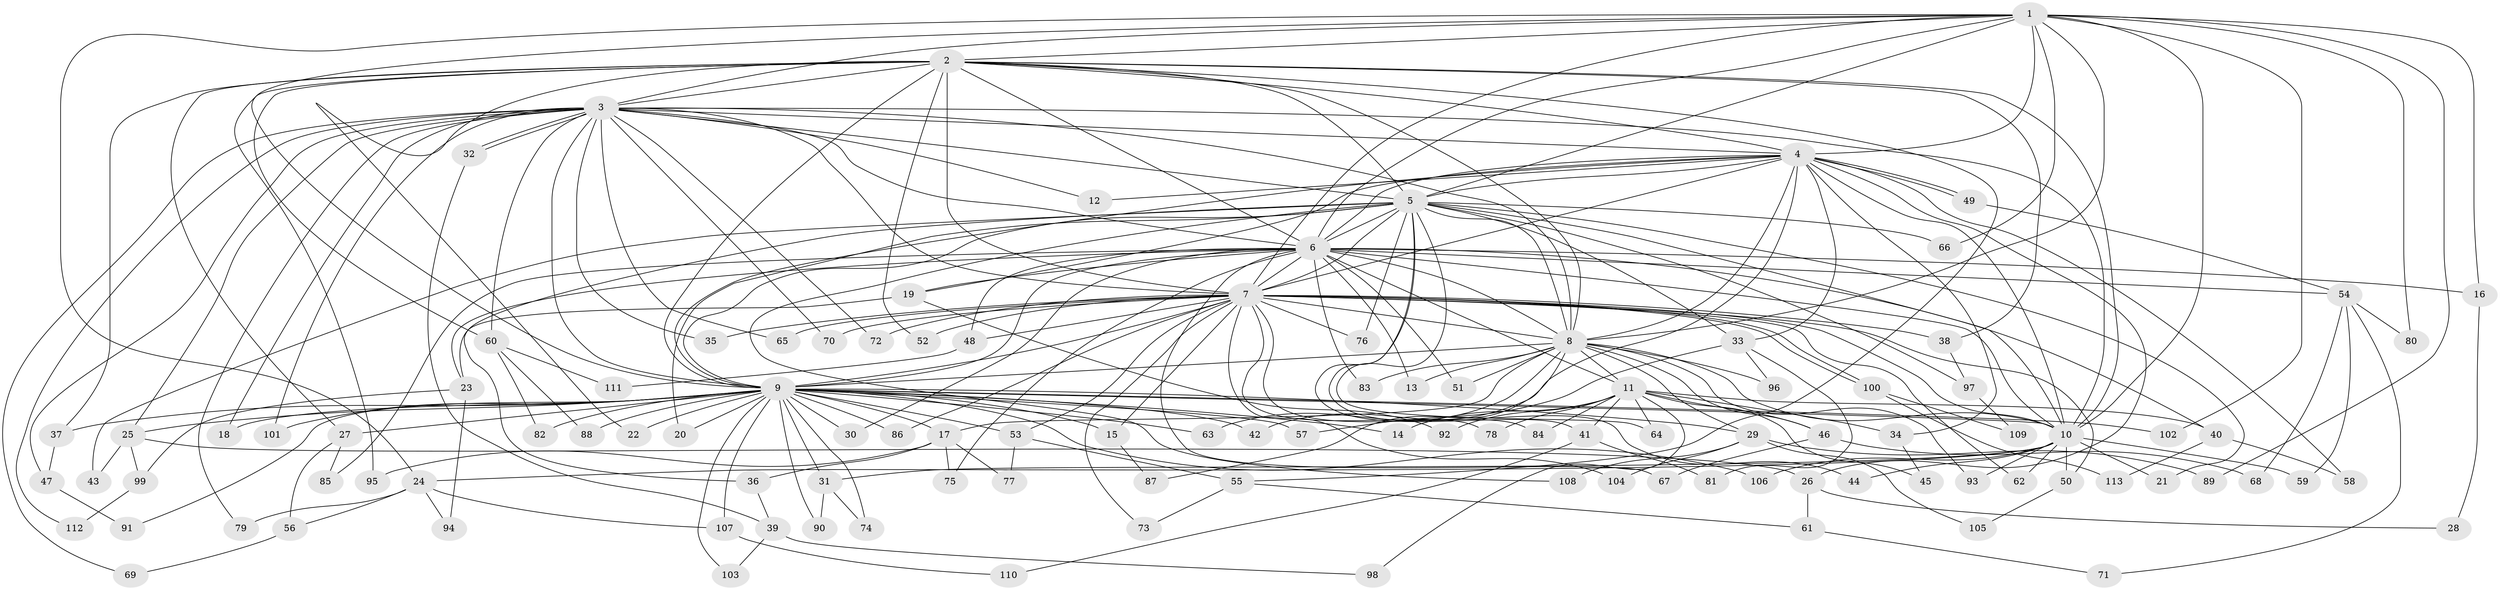 // Generated by graph-tools (version 1.1) at 2025/10/02/27/25 16:10:57]
// undirected, 113 vertices, 251 edges
graph export_dot {
graph [start="1"]
  node [color=gray90,style=filled];
  1;
  2;
  3;
  4;
  5;
  6;
  7;
  8;
  9;
  10;
  11;
  12;
  13;
  14;
  15;
  16;
  17;
  18;
  19;
  20;
  21;
  22;
  23;
  24;
  25;
  26;
  27;
  28;
  29;
  30;
  31;
  32;
  33;
  34;
  35;
  36;
  37;
  38;
  39;
  40;
  41;
  42;
  43;
  44;
  45;
  46;
  47;
  48;
  49;
  50;
  51;
  52;
  53;
  54;
  55;
  56;
  57;
  58;
  59;
  60;
  61;
  62;
  63;
  64;
  65;
  66;
  67;
  68;
  69;
  70;
  71;
  72;
  73;
  74;
  75;
  76;
  77;
  78;
  79;
  80;
  81;
  82;
  83;
  84;
  85;
  86;
  87;
  88;
  89;
  90;
  91;
  92;
  93;
  94;
  95;
  96;
  97;
  98;
  99;
  100;
  101;
  102;
  103;
  104;
  105;
  106;
  107;
  108;
  109;
  110;
  111;
  112;
  113;
  1 -- 2;
  1 -- 3;
  1 -- 4;
  1 -- 5;
  1 -- 6;
  1 -- 7;
  1 -- 8;
  1 -- 9;
  1 -- 10;
  1 -- 16;
  1 -- 24;
  1 -- 66;
  1 -- 80;
  1 -- 89;
  1 -- 102;
  2 -- 3;
  2 -- 4;
  2 -- 5;
  2 -- 6;
  2 -- 7;
  2 -- 8;
  2 -- 9;
  2 -- 10;
  2 -- 22;
  2 -- 27;
  2 -- 37;
  2 -- 38;
  2 -- 52;
  2 -- 55;
  2 -- 60;
  2 -- 95;
  3 -- 4;
  3 -- 5;
  3 -- 6;
  3 -- 7;
  3 -- 8;
  3 -- 9;
  3 -- 10;
  3 -- 12;
  3 -- 18;
  3 -- 25;
  3 -- 32;
  3 -- 32;
  3 -- 35;
  3 -- 47;
  3 -- 60;
  3 -- 65;
  3 -- 69;
  3 -- 70;
  3 -- 72;
  3 -- 79;
  3 -- 101;
  3 -- 112;
  4 -- 5;
  4 -- 6;
  4 -- 7;
  4 -- 8;
  4 -- 9;
  4 -- 10;
  4 -- 12;
  4 -- 19;
  4 -- 26;
  4 -- 33;
  4 -- 34;
  4 -- 42;
  4 -- 49;
  4 -- 49;
  4 -- 58;
  5 -- 6;
  5 -- 7;
  5 -- 8;
  5 -- 9;
  5 -- 10;
  5 -- 20;
  5 -- 21;
  5 -- 33;
  5 -- 36;
  5 -- 41;
  5 -- 43;
  5 -- 44;
  5 -- 64;
  5 -- 66;
  5 -- 76;
  5 -- 97;
  5 -- 108;
  6 -- 7;
  6 -- 8;
  6 -- 9;
  6 -- 10;
  6 -- 11;
  6 -- 13;
  6 -- 16;
  6 -- 19;
  6 -- 23;
  6 -- 30;
  6 -- 40;
  6 -- 48;
  6 -- 51;
  6 -- 54;
  6 -- 67;
  6 -- 75;
  6 -- 83;
  6 -- 85;
  7 -- 8;
  7 -- 9;
  7 -- 10;
  7 -- 15;
  7 -- 35;
  7 -- 38;
  7 -- 48;
  7 -- 50;
  7 -- 52;
  7 -- 53;
  7 -- 62;
  7 -- 65;
  7 -- 70;
  7 -- 72;
  7 -- 73;
  7 -- 76;
  7 -- 78;
  7 -- 84;
  7 -- 86;
  7 -- 100;
  7 -- 100;
  7 -- 104;
  8 -- 9;
  8 -- 10;
  8 -- 11;
  8 -- 13;
  8 -- 17;
  8 -- 29;
  8 -- 46;
  8 -- 51;
  8 -- 63;
  8 -- 83;
  8 -- 87;
  8 -- 93;
  8 -- 96;
  9 -- 10;
  9 -- 14;
  9 -- 15;
  9 -- 17;
  9 -- 18;
  9 -- 20;
  9 -- 22;
  9 -- 25;
  9 -- 27;
  9 -- 29;
  9 -- 30;
  9 -- 31;
  9 -- 37;
  9 -- 42;
  9 -- 53;
  9 -- 57;
  9 -- 63;
  9 -- 74;
  9 -- 82;
  9 -- 86;
  9 -- 88;
  9 -- 90;
  9 -- 91;
  9 -- 101;
  9 -- 102;
  9 -- 103;
  9 -- 106;
  9 -- 107;
  10 -- 21;
  10 -- 24;
  10 -- 31;
  10 -- 44;
  10 -- 50;
  10 -- 59;
  10 -- 62;
  10 -- 93;
  10 -- 106;
  11 -- 14;
  11 -- 34;
  11 -- 40;
  11 -- 41;
  11 -- 45;
  11 -- 46;
  11 -- 64;
  11 -- 78;
  11 -- 84;
  11 -- 92;
  11 -- 98;
  15 -- 87;
  16 -- 28;
  17 -- 36;
  17 -- 75;
  17 -- 77;
  17 -- 95;
  19 -- 23;
  19 -- 92;
  23 -- 94;
  23 -- 99;
  24 -- 56;
  24 -- 79;
  24 -- 94;
  24 -- 107;
  25 -- 26;
  25 -- 43;
  25 -- 99;
  26 -- 28;
  26 -- 61;
  27 -- 56;
  27 -- 85;
  29 -- 89;
  29 -- 104;
  29 -- 105;
  29 -- 108;
  31 -- 74;
  31 -- 90;
  32 -- 39;
  33 -- 57;
  33 -- 81;
  33 -- 96;
  34 -- 45;
  36 -- 39;
  37 -- 47;
  38 -- 97;
  39 -- 98;
  39 -- 103;
  40 -- 58;
  40 -- 113;
  41 -- 81;
  41 -- 110;
  46 -- 67;
  46 -- 68;
  47 -- 91;
  48 -- 111;
  49 -- 54;
  50 -- 105;
  53 -- 55;
  53 -- 77;
  54 -- 59;
  54 -- 68;
  54 -- 71;
  54 -- 80;
  55 -- 61;
  55 -- 73;
  56 -- 69;
  60 -- 82;
  60 -- 88;
  60 -- 111;
  61 -- 71;
  97 -- 109;
  99 -- 112;
  100 -- 109;
  100 -- 113;
  107 -- 110;
}
